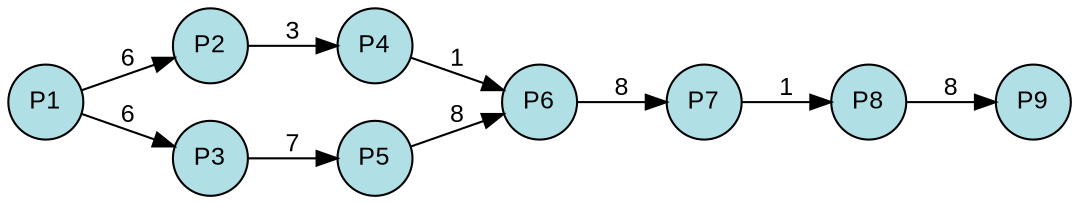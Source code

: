 digraph {
  splines=true;
node [margin=0 fontname=arial fontcolor=black fontsize=12 shape=circle width=0.5 fixedsize=true style=filled fillcolor=powderblue]
  1 [label="P1"]
  2 [label="P2"]
  3 [label="P3"]
  4 [label="P4"]
  5 [label="P5"]
  6 [label="P6"]
  7 [label="P7"]
  8 [label="P8"]
  9 [label="P9"]
rankdir=LR
edge [margin=0 fontname=arial fontcolor=black fontsize=12]
	1 -> 2 [label="6"]
	1 -> 3 [label="6"]
	2 -> 4 [label="3"]
	3 -> 5 [label="7"]
	4 -> 6 [label="1"]
	5 -> 6 [label="8"]
	6 -> 7 [label="8"]
	7 -> 8 [label="1"]
	8 -> 9 [label="8"]
	{rank=same  1 }
	{rank=same  2, 3 }
	{rank=same  4, 5 }
	{rank=same  6 }
	{rank=same  7 }
	{rank=same  8 }
	{rank=same  9 }
} 
